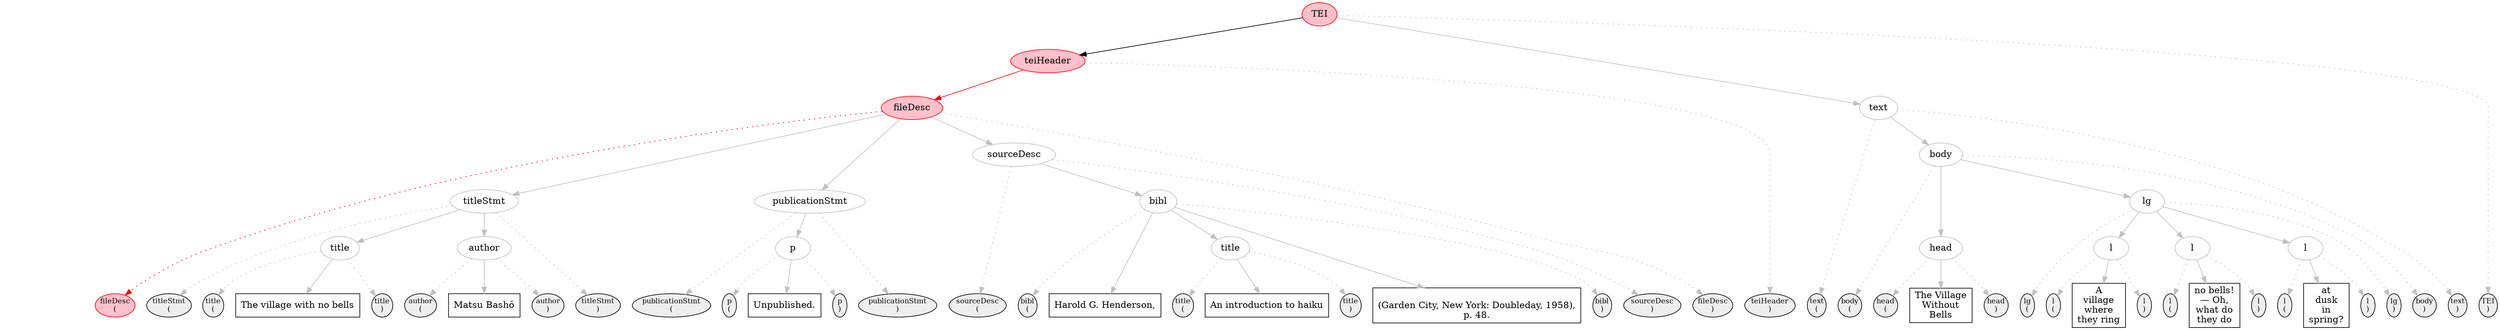 digraph { 
  node [ordering=out]; 
  subgraph { 
    rank=same; 
// TEI_0 is inflight at pre
start_TEI_0 [label="TEI\n(", shape=ellipse, width=0.3, margin=0, fontsize=11, color=transparent, style=invis, fillcolor="#EEEEEE"];
end_TEI_0 [label="TEI\n)", shape=ellipse, width=0.3, margin=0, fontsize=11, color=black, style=filled, fillcolor="#EEEEEE"];
// pcd1 is past at pre
// teiHeader_0 is inflight at pre
start_teiHeader_0 [label="teiHeader\n(", shape=ellipse, width=0.3, margin=0, fontsize=11, color=transparent, style=invis, fillcolor="#EEEEEE"];
end_teiHeader_0 [label="teiHeader\n)", shape=ellipse, width=0.3, margin=0, fontsize=11, color=black, style=filled, fillcolor="#EEEEEE"];
// pcd2 is past at pre
// fileDesc_0 is current at pre
start_fileDesc_0 [label="fileDesc\n(", shape=ellipse, width=0.3, margin=0, fontsize=11, color=red, style=filled, fillcolor=pink];
end_fileDesc_0 [label="fileDesc\n)", shape=ellipse, width=0.3, margin=0, fontsize=11, color=black, style=filled, fillcolor="#EEEEEE"];
// pcd3 is future at pre
// titleStmt_0 is future at pre
start_titleStmt_0 [label="titleStmt\n(", shape=ellipse, width=0.3, margin=0, fontsize=11, color=black, style=filled, fillcolor="#EEEEEE"];
end_titleStmt_0 [label="titleStmt\n)", shape=ellipse, width=0.3, margin=0, fontsize=11, color=black, style=filled, fillcolor="#EEEEEE"];
// pcd4 is future at pre
// title_0 is future at pre
start_title_0 [label="title\n(", shape=ellipse, width=0.3, margin=0, fontsize=11, color=black, style=filled, fillcolor="#EEEEEE"];
end_title_0 [label="title\n)", shape=ellipse, width=0.3, margin=0, fontsize=11, color=black, style=filled, fillcolor="#EEEEEE"];
// pcd5 is future at pre
pcd5 [shape=box, label="The village with no bells", color=black];
// pcd6 is future at pre
// author_1 is future at pre
start_author_1 [label="author\n(", shape=ellipse, width=0.3, margin=0, fontsize=11, color=black, style=filled, fillcolor="#EEEEEE"];
end_author_1 [label="author\n)", shape=ellipse, width=0.3, margin=0, fontsize=11, color=black, style=filled, fillcolor="#EEEEEE"];
// pcd7 is future at pre
pcd7 [shape=box, label="Matsu Bashō", color=black];
// pcd8 is future at pre
// pcd9 is future at pre
// publicationStmt_3 is future at pre
start_publicationStmt_3 [label="publicationStmt\n(", shape=ellipse, width=0.3, margin=0, fontsize=11, color=black, style=filled, fillcolor="#EEEEEE"];
end_publicationStmt_3 [label="publicationStmt\n)", shape=ellipse, width=0.3, margin=0, fontsize=11, color=black, style=filled, fillcolor="#EEEEEE"];
// pcd10 is future at pre
// p_3 is future at pre
start_p_3 [label="p\n(", shape=ellipse, width=0.3, margin=0, fontsize=11, color=black, style=filled, fillcolor="#EEEEEE"];
end_p_3 [label="p\n)", shape=ellipse, width=0.3, margin=0, fontsize=11, color=black, style=filled, fillcolor="#EEEEEE"];
// pcd11 is future at pre
pcd11 [shape=box, label="Unpublished.", color=black];
// pcd12 is future at pre
// pcd13 is future at pre
// sourceDesc_5 is future at pre
start_sourceDesc_5 [label="sourceDesc\n(", shape=ellipse, width=0.3, margin=0, fontsize=11, color=black, style=filled, fillcolor="#EEEEEE"];
end_sourceDesc_5 [label="sourceDesc\n)", shape=ellipse, width=0.3, margin=0, fontsize=11, color=black, style=filled, fillcolor="#EEEEEE"];
// pcd14 is future at pre
// bibl_5 is future at pre
start_bibl_5 [label="bibl\n(", shape=ellipse, width=0.3, margin=0, fontsize=11, color=black, style=filled, fillcolor="#EEEEEE"];
end_bibl_5 [label="bibl\n)", shape=ellipse, width=0.3, margin=0, fontsize=11, color=black, style=filled, fillcolor="#EEEEEE"];
// pcd15 is future at pre
pcd15 [shape=box, label="Harold G. Henderson,\n", color=black];
// title_5 is future at pre
start_title_5 [label="title\n(", shape=ellipse, width=0.3, margin=0, fontsize=11, color=black, style=filled, fillcolor="#EEEEEE"];
end_title_5 [label="title\n)", shape=ellipse, width=0.3, margin=0, fontsize=11, color=black, style=filled, fillcolor="#EEEEEE"];
// pcd16 is future at pre
pcd16 [shape=box, label="An introduction to haiku", color=black];
// pcd17 is future at pre
pcd17 [shape=box, label="\n(Garden City, New York: Doubleday, 1958),\np. 48.", color=black];
// pcd18 is future at pre
// pcd19 is future at pre
// pcd20 is future at pre
// pcd21 is future at pre
// text_10 is future at pre
start_text_10 [label="text\n(", shape=ellipse, width=0.3, margin=0, fontsize=11, color=black, style=filled, fillcolor="#EEEEEE"];
end_text_10 [label="text\n)", shape=ellipse, width=0.3, margin=0, fontsize=11, color=black, style=filled, fillcolor="#EEEEEE"];
// pcd22 is future at pre
// body_10 is future at pre
start_body_10 [label="body\n(", shape=ellipse, width=0.3, margin=0, fontsize=11, color=black, style=filled, fillcolor="#EEEEEE"];
end_body_10 [label="body\n)", shape=ellipse, width=0.3, margin=0, fontsize=11, color=black, style=filled, fillcolor="#EEEEEE"];
// pcd23 is future at pre
// head_10 is future at pre
start_head_10 [label="head\n(", shape=ellipse, width=0.3, margin=0, fontsize=11, color=black, style=filled, fillcolor="#EEEEEE"];
end_head_10 [label="head\n)", shape=ellipse, width=0.3, margin=0, fontsize=11, color=black, style=filled, fillcolor="#EEEEEE"];
// pcd24 is future at pre
pcd24 [shape=box, label="The Village\nWithout\nBells", color=black];
// pcd25 is future at pre
// lg_11 is future at pre
start_lg_11 [label="lg\n(", shape=ellipse, width=0.3, margin=0, fontsize=11, color=black, style=filled, fillcolor="#EEEEEE"];
end_lg_11 [label="lg\n)", shape=ellipse, width=0.3, margin=0, fontsize=11, color=black, style=filled, fillcolor="#EEEEEE"];
// pcd26 is future at pre
// l_11 is future at pre
start_l_11 [label="l\n(", shape=ellipse, width=0.3, margin=0, fontsize=11, color=black, style=filled, fillcolor="#EEEEEE"];
end_l_11 [label="l\n)", shape=ellipse, width=0.3, margin=0, fontsize=11, color=black, style=filled, fillcolor="#EEEEEE"];
// pcd27 is future at pre
pcd27 [shape=box, label="A\nvillage\nwhere\nthey ring", color=black];
// pcd28 is future at pre
// l_12 is future at pre
start_l_12 [label="l\n(", shape=ellipse, width=0.3, margin=0, fontsize=11, color=black, style=filled, fillcolor="#EEEEEE"];
end_l_12 [label="l\n)", shape=ellipse, width=0.3, margin=0, fontsize=11, color=black, style=filled, fillcolor="#EEEEEE"];
// pcd29 is future at pre
pcd29 [shape=box, label="no bells!\n— Oh,\nwhat do\nthey do", color=black];
// pcd30 is future at pre
// l_13 is future at pre
start_l_13 [label="l\n(", shape=ellipse, width=0.3, margin=0, fontsize=11, color=black, style=filled, fillcolor="#EEEEEE"];
end_l_13 [label="l\n)", shape=ellipse, width=0.3, margin=0, fontsize=11, color=black, style=filled, fillcolor="#EEEEEE"];
// pcd31 is future at pre
pcd31 [shape=box, label="at\ndusk\nin\nspring?", color=black];
// pcd32 is future at pre
// pcd33 is future at pre
// pcd34 is future at pre
// pcd35 is future at pre
  } 

TEI_0 [label=TEI, color=red, shape=oval, style=filled, fillcolor=pink]; 
teiHeader_0 [label=teiHeader, color=red, shape=oval, style=filled, fillcolor=pink]; 
fileDesc_0 [label=fileDesc, color=red, shape=oval, style=filled, fillcolor=pink]; 
titleStmt_0 [label=titleStmt, color=gray, shape=oval]; 
title_0 [label=title, color=gray, shape=oval]; 
author_1 [label=author, color=gray, shape=oval]; 
publicationStmt_3 [label=publicationStmt, color=gray, shape=oval]; 
p_3 [label=p, color=gray, shape=oval]; 
sourceDesc_5 [label=sourceDesc, color=gray, shape=oval]; 
bibl_5 [label=bibl, color=gray, shape=oval]; 
title_5 [label=title, color=gray, shape=oval]; 
text_10 [label=text, color=gray, shape=oval]; 
body_10 [label=body, color=gray, shape=oval]; 
head_10 [label=head, color=gray, shape=oval]; 
lg_11 [label=lg, color=gray, shape=oval]; 
l_11 [label=l, color=gray, shape=oval]; 
l_12 [label=l, color=gray, shape=oval]; 
l_13 [label=l, color=gray, shape=oval]; 

TEI_0 -> start_TEI_0 [color=red, style=invis, arrowhead=none];
TEI_0 -> teiHeader_0 [color=black, style=solid];
TEI_0 -> text_10 [color=gray, style=solid];
TEI_0 -> end_TEI_0 [color=gray, style=dotted];
teiHeader_0 -> start_teiHeader_0 [color=red, style=invis, arrowhead=none];
teiHeader_0 -> fileDesc_0 [color=red, style=solid];
teiHeader_0 -> end_teiHeader_0 [color=gray, style=dotted];
fileDesc_0 -> start_fileDesc_0 [color=red, style=dotted];
fileDesc_0 -> titleStmt_0 [color=gray, style=solid];
fileDesc_0 -> publicationStmt_3 [color=gray, style=solid];
fileDesc_0 -> sourceDesc_5 [color=gray, style=solid];
fileDesc_0 -> end_fileDesc_0 [color=gray, style=dotted];
titleStmt_0 -> start_titleStmt_0 [color=gray, style=dotted];
titleStmt_0 -> title_0 [color=gray, style=solid];
titleStmt_0 -> author_1 [color=gray, style=solid];
titleStmt_0 -> end_titleStmt_0 [color=gray, style=dotted];
title_0 -> start_title_0 [color=gray, style=dotted];
title_0 -> pcd5 [color=gray, style=solid];
title_0 -> end_title_0 [color=gray, style=dotted];
author_1 -> start_author_1 [color=gray, style=dotted];
author_1 -> pcd7 [color=gray, style=solid];
author_1 -> end_author_1 [color=gray, style=dotted];
publicationStmt_3 -> start_publicationStmt_3 [color=gray, style=dotted];
publicationStmt_3 -> p_3 [color=gray, style=solid];
publicationStmt_3 -> end_publicationStmt_3 [color=gray, style=dotted];
p_3 -> start_p_3 [color=gray, style=dotted];
p_3 -> pcd11 [color=gray, style=solid];
p_3 -> end_p_3 [color=gray, style=dotted];
sourceDesc_5 -> start_sourceDesc_5 [color=gray, style=dotted];
sourceDesc_5 -> bibl_5 [color=gray, style=solid];
sourceDesc_5 -> end_sourceDesc_5 [color=gray, style=dotted];
bibl_5 -> start_bibl_5 [color=gray, style=dotted];
bibl_5 -> pcd15 [color=gray, style=solid];
bibl_5 -> title_5 [color=gray, style=solid];
bibl_5 -> pcd17 [color=gray, style=solid];
bibl_5 -> end_bibl_5 [color=gray, style=dotted];
title_5 -> start_title_5 [color=gray, style=dotted];
title_5 -> pcd16 [color=gray, style=solid];
title_5 -> end_title_5 [color=gray, style=dotted];
text_10 -> start_text_10 [color=gray, style=dotted];
text_10 -> body_10 [color=gray, style=solid];
text_10 -> end_text_10 [color=gray, style=dotted];
body_10 -> start_body_10 [color=gray, style=dotted];
body_10 -> head_10 [color=gray, style=solid];
body_10 -> lg_11 [color=gray, style=solid];
body_10 -> end_body_10 [color=gray, style=dotted];
head_10 -> start_head_10 [color=gray, style=dotted];
head_10 -> pcd24 [color=gray, style=solid];
head_10 -> end_head_10 [color=gray, style=dotted];
lg_11 -> start_lg_11 [color=gray, style=dotted];
lg_11 -> l_11 [color=gray, style=solid];
lg_11 -> l_12 [color=gray, style=solid];
lg_11 -> l_13 [color=gray, style=solid];
lg_11 -> end_lg_11 [color=gray, style=dotted];
l_11 -> start_l_11 [color=gray, style=dotted];
l_11 -> pcd27 [color=gray, style=solid];
l_11 -> end_l_11 [color=gray, style=dotted];
l_12 -> start_l_12 [color=gray, style=dotted];
l_12 -> pcd29 [color=gray, style=solid];
l_12 -> end_l_12 [color=gray, style=dotted];
l_13 -> start_l_13 [color=gray, style=dotted];
l_13 -> pcd31 [color=gray, style=solid];
l_13 -> end_l_13 [color=gray, style=dotted];
}
